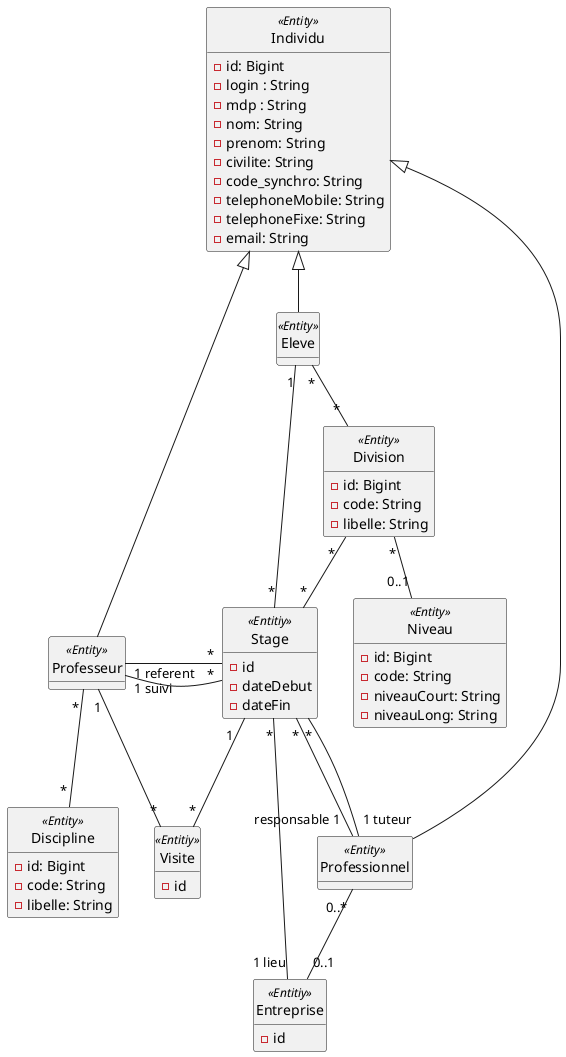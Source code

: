 @startuml

class Individu << Entity >> {
  - id: Bigint
  - login : String
  - mdp : String
  - nom: String
  - prenom: String
  - civilite: String
  - code_synchro: String
  - telephoneMobile: String
  - telephoneFixe: String
  - email: String
  + getters() et setters()
  + equals()
  + hashCode()
  + toString()
}


class Eleve << Entity >> {
   + getters() et setters()
   + equals()
   + hashCode()
   + toString()
}


class Professeur << Entity >> {
   + getters() et setters()
   + equals()
   + hashCode()
   + toString()
}


class Professionnel << Entity >> {
   + getters() et setters()
   + equals()
   + hashCode()
   + toString()
}

class Division << Entity >> {
   - id: Bigint
   - code: String
   - libelle: String
   + getters() et setters()
   + equals()
   + hashCode()
   + toString()
}

class Niveau << Entity >> {
   - id: Bigint
   - code: String
   - niveauCourt: String
   - niveauLong: String
   + getters() et setters()
   + equals()
   + hashCode()
   + toString()
}

class Discipline << Entity >> {
   - id: Bigint
   - code: String
   - libelle: String
   + getters() et setters()
   + equals()
   + hashCode()
   + toString()
}


class Stage << Entitiy >> {
   - id
   - dateDebut
   - dateFin
   + getters() et setters()
   + equals()
   + hashCode()
   + toString()
}

class Entreprise << Entitiy >> {
   - id
   + getters() et setters()
   + equals()
   + hashCode()
   + toString()
}

class Visite << Entitiy >> {
   - id
   + getters() et setters()
   + equals()
   + hashCode()
   + toString()
}


hide circle
hide methods
Eleve "1" -- "*" Stage
Eleve "*" -- " * " Division
Stage "*" -left-- "1 referent" Professeur : "                  "
Stage "*" -- "1 suivi" Professeur : "   "
Stage "*" -- "responsable 1" Professionnel
Stage "*" -- "1 tuteur" Professionnel:"    "
Stage "*" -- "1 lieu" Entreprise:"  "
Stage "1  " -- "*" Visite
Professeur "1" -- "*" Visite
Professeur " * " -- " * " Discipline
Division "*" -- "0..1" Niveau
Professionnel "0..*" -- "0..1" Entreprise
Division " *  " -- "*" Stage
Individu <|-- Eleve
Individu <|-- Professeur
Individu <|-- Professionnel
@enduml

